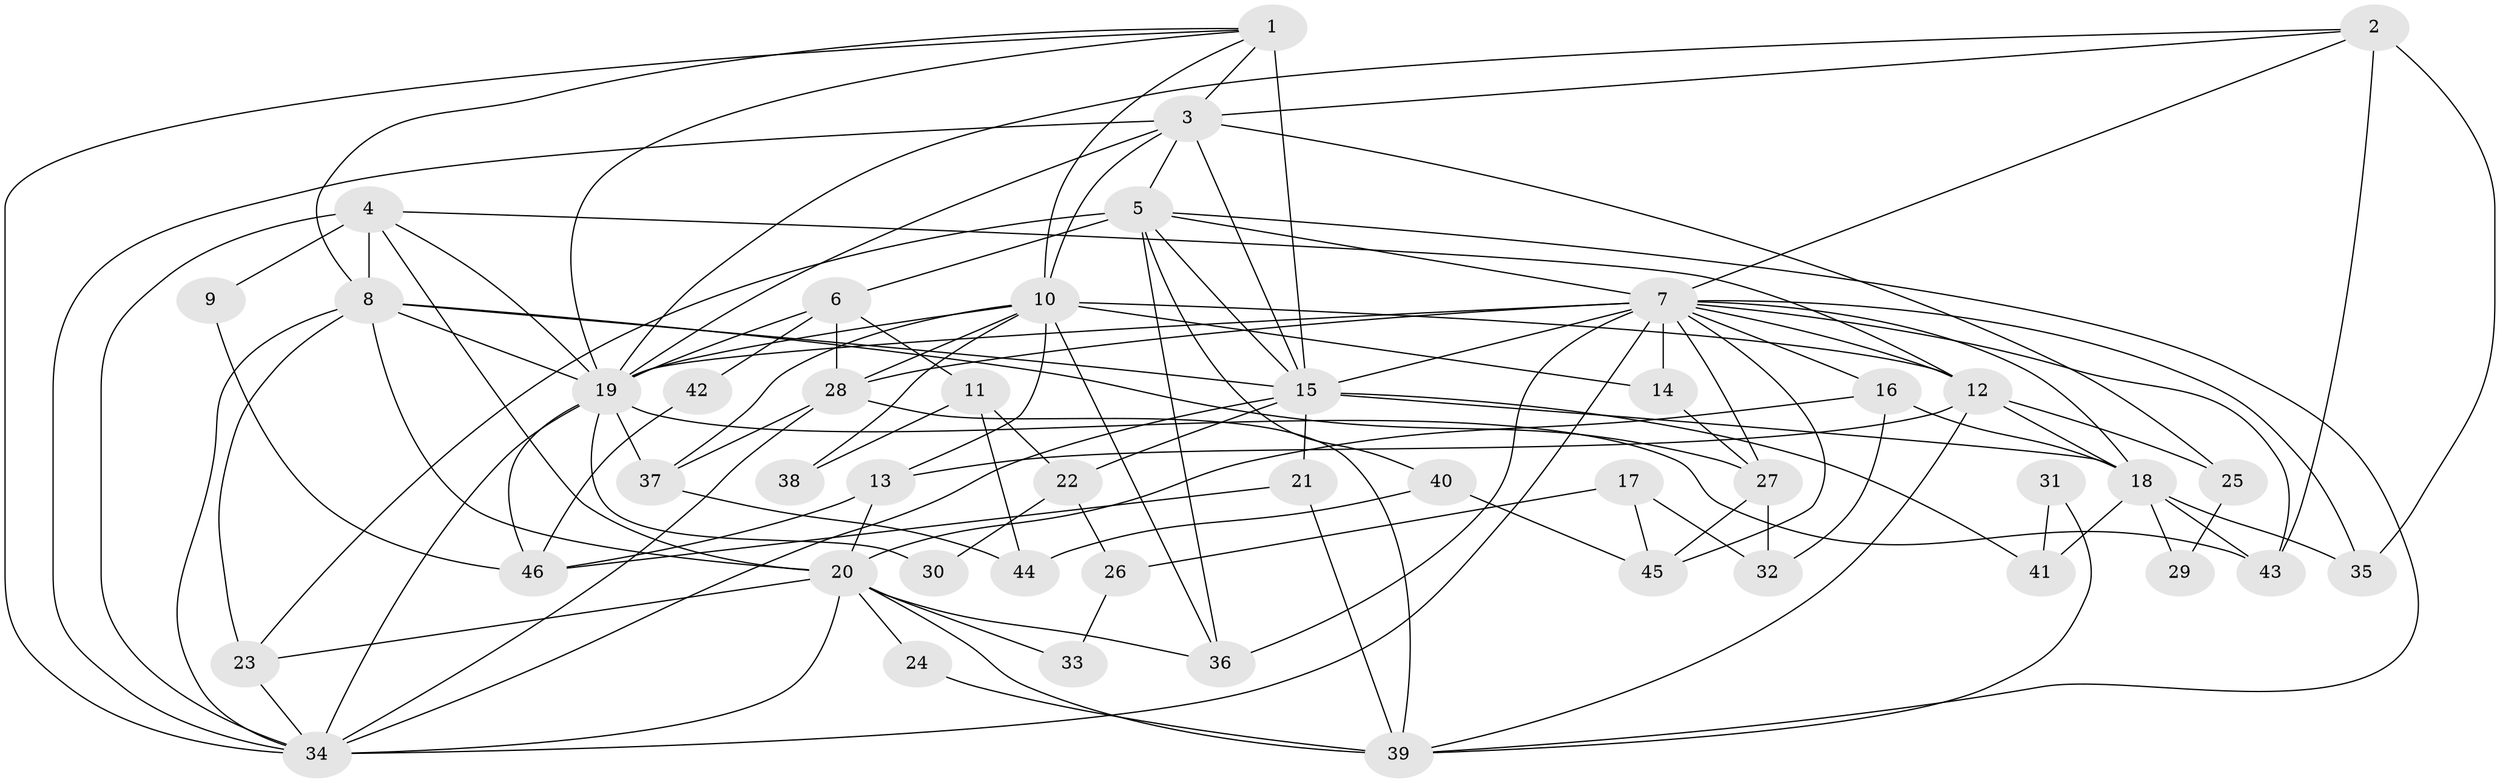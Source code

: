 // original degree distribution, {3: 0.32608695652173914, 2: 0.11956521739130435, 4: 0.25, 5: 0.16304347826086957, 7: 0.07608695652173914, 6: 0.043478260869565216, 8: 0.021739130434782608}
// Generated by graph-tools (version 1.1) at 2025/35/03/09/25 02:35:57]
// undirected, 46 vertices, 117 edges
graph export_dot {
graph [start="1"]
  node [color=gray90,style=filled];
  1;
  2;
  3;
  4;
  5;
  6;
  7;
  8;
  9;
  10;
  11;
  12;
  13;
  14;
  15;
  16;
  17;
  18;
  19;
  20;
  21;
  22;
  23;
  24;
  25;
  26;
  27;
  28;
  29;
  30;
  31;
  32;
  33;
  34;
  35;
  36;
  37;
  38;
  39;
  40;
  41;
  42;
  43;
  44;
  45;
  46;
  1 -- 3 [weight=1.0];
  1 -- 8 [weight=1.0];
  1 -- 10 [weight=1.0];
  1 -- 15 [weight=6.0];
  1 -- 19 [weight=2.0];
  1 -- 34 [weight=1.0];
  2 -- 3 [weight=1.0];
  2 -- 7 [weight=1.0];
  2 -- 19 [weight=1.0];
  2 -- 35 [weight=1.0];
  2 -- 43 [weight=1.0];
  3 -- 5 [weight=1.0];
  3 -- 10 [weight=3.0];
  3 -- 15 [weight=4.0];
  3 -- 19 [weight=2.0];
  3 -- 25 [weight=1.0];
  3 -- 34 [weight=1.0];
  4 -- 8 [weight=2.0];
  4 -- 9 [weight=1.0];
  4 -- 12 [weight=1.0];
  4 -- 19 [weight=1.0];
  4 -- 20 [weight=1.0];
  4 -- 34 [weight=1.0];
  5 -- 6 [weight=1.0];
  5 -- 7 [weight=1.0];
  5 -- 15 [weight=1.0];
  5 -- 23 [weight=3.0];
  5 -- 36 [weight=1.0];
  5 -- 39 [weight=1.0];
  5 -- 40 [weight=1.0];
  6 -- 11 [weight=1.0];
  6 -- 19 [weight=1.0];
  6 -- 28 [weight=1.0];
  6 -- 42 [weight=1.0];
  7 -- 12 [weight=1.0];
  7 -- 14 [weight=1.0];
  7 -- 15 [weight=1.0];
  7 -- 16 [weight=1.0];
  7 -- 18 [weight=1.0];
  7 -- 19 [weight=2.0];
  7 -- 27 [weight=1.0];
  7 -- 28 [weight=2.0];
  7 -- 34 [weight=1.0];
  7 -- 35 [weight=1.0];
  7 -- 36 [weight=1.0];
  7 -- 43 [weight=1.0];
  7 -- 45 [weight=1.0];
  8 -- 15 [weight=1.0];
  8 -- 19 [weight=1.0];
  8 -- 20 [weight=1.0];
  8 -- 23 [weight=1.0];
  8 -- 27 [weight=1.0];
  8 -- 34 [weight=1.0];
  9 -- 46 [weight=1.0];
  10 -- 12 [weight=1.0];
  10 -- 13 [weight=2.0];
  10 -- 14 [weight=1.0];
  10 -- 19 [weight=1.0];
  10 -- 28 [weight=1.0];
  10 -- 36 [weight=1.0];
  10 -- 37 [weight=1.0];
  10 -- 38 [weight=1.0];
  11 -- 22 [weight=1.0];
  11 -- 38 [weight=1.0];
  11 -- 44 [weight=1.0];
  12 -- 13 [weight=1.0];
  12 -- 18 [weight=1.0];
  12 -- 25 [weight=1.0];
  12 -- 39 [weight=1.0];
  13 -- 20 [weight=1.0];
  13 -- 46 [weight=1.0];
  14 -- 27 [weight=1.0];
  15 -- 18 [weight=2.0];
  15 -- 21 [weight=1.0];
  15 -- 22 [weight=1.0];
  15 -- 34 [weight=1.0];
  15 -- 41 [weight=1.0];
  16 -- 18 [weight=1.0];
  16 -- 20 [weight=1.0];
  16 -- 32 [weight=1.0];
  17 -- 26 [weight=1.0];
  17 -- 32 [weight=1.0];
  17 -- 45 [weight=1.0];
  18 -- 29 [weight=1.0];
  18 -- 35 [weight=2.0];
  18 -- 41 [weight=1.0];
  18 -- 43 [weight=1.0];
  19 -- 30 [weight=1.0];
  19 -- 34 [weight=1.0];
  19 -- 37 [weight=1.0];
  19 -- 43 [weight=1.0];
  19 -- 46 [weight=1.0];
  20 -- 23 [weight=1.0];
  20 -- 24 [weight=1.0];
  20 -- 33 [weight=1.0];
  20 -- 34 [weight=1.0];
  20 -- 36 [weight=1.0];
  20 -- 39 [weight=1.0];
  21 -- 39 [weight=1.0];
  21 -- 46 [weight=1.0];
  22 -- 26 [weight=1.0];
  22 -- 30 [weight=1.0];
  23 -- 34 [weight=1.0];
  24 -- 39 [weight=1.0];
  25 -- 29 [weight=1.0];
  26 -- 33 [weight=1.0];
  27 -- 32 [weight=1.0];
  27 -- 45 [weight=1.0];
  28 -- 34 [weight=1.0];
  28 -- 37 [weight=1.0];
  28 -- 39 [weight=1.0];
  31 -- 39 [weight=1.0];
  31 -- 41 [weight=1.0];
  37 -- 44 [weight=1.0];
  40 -- 44 [weight=1.0];
  40 -- 45 [weight=1.0];
  42 -- 46 [weight=1.0];
}

